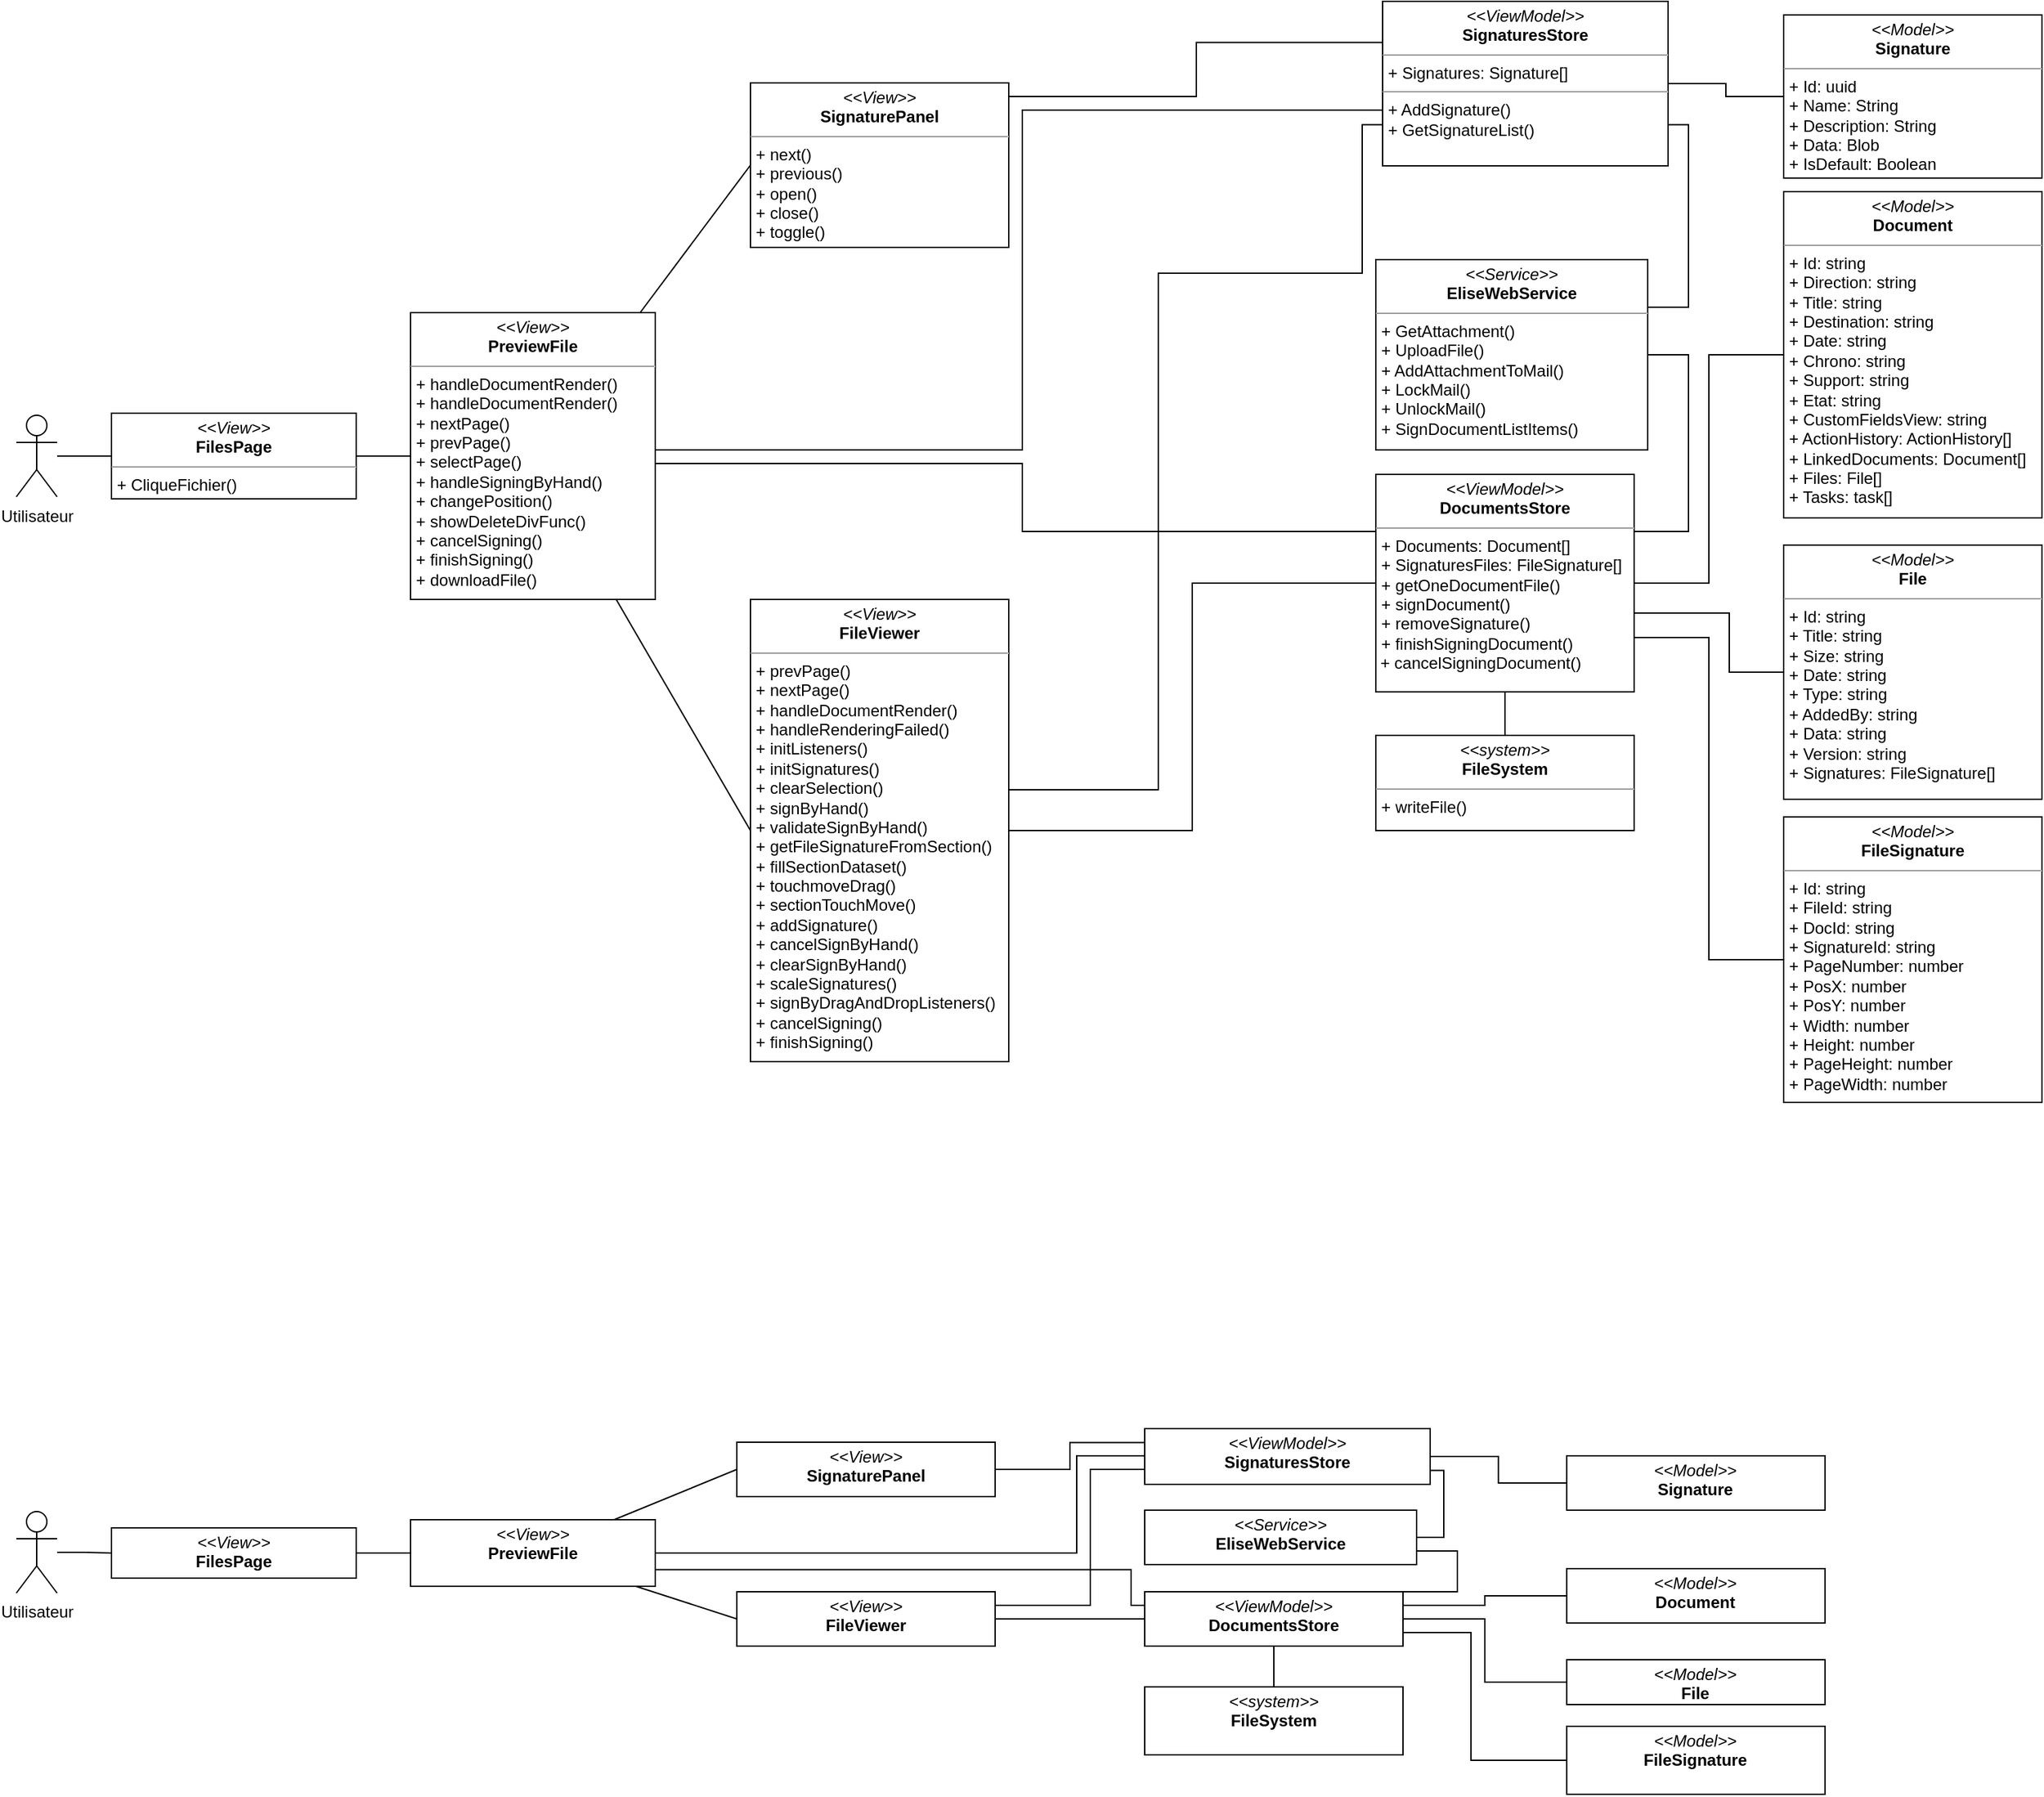 <mxfile>
    <diagram name="Page-1" id="XX8N3Hjwu2qXaASmYmDw">
        <mxGraphModel dx="1730" dy="2636" grid="1" gridSize="10" guides="1" tooltips="1" connect="1" arrows="1" fold="1" page="1" pageScale="1" pageWidth="827" pageHeight="1169" math="0" shadow="0">
            <root>
                <mxCell id="0"/>
                <mxCell id="1" parent="0"/>
                <mxCell id="HDaXmEaglMEVohmbpkP5-1" style="edgeStyle=orthogonalEdgeStyle;rounded=0;orthogonalLoop=1;jettySize=auto;html=1;entryX=0;entryY=0.5;entryDx=0;entryDy=0;endArrow=none;endFill=0;" parent="1" source="LeHRX4YH9aal0MfbFl28-1" target="LeHRX4YH9aal0MfbFl28-6" edge="1">
                    <mxGeometry relative="1" as="geometry"/>
                </mxCell>
                <mxCell id="LeHRX4YH9aal0MfbFl28-1" value="Utilisateur" style="shape=umlActor;verticalLabelPosition=bottom;verticalAlign=top;html=1;outlineConnect=0;" parent="1" vertex="1">
                    <mxGeometry x="30" y="204.5" width="30" height="60" as="geometry"/>
                </mxCell>
                <mxCell id="7" style="edgeStyle=none;html=1;entryX=0;entryY=0.5;entryDx=0;entryDy=0;endArrow=none;endFill=0;" parent="1" source="LeHRX4YH9aal0MfbFl28-6" target="3" edge="1">
                    <mxGeometry relative="1" as="geometry"/>
                </mxCell>
                <mxCell id="LeHRX4YH9aal0MfbFl28-6" value="&lt;p style=&quot;margin:0px;margin-top:4px;text-align:center;&quot;&gt;&lt;i&gt;&amp;lt;&amp;lt;View&amp;gt;&amp;gt;&lt;/i&gt;&lt;br&gt;&lt;b&gt;FilesPage&lt;/b&gt;&lt;/p&gt;&lt;hr style=&quot;border-color: var(--border-color);&quot; size=&quot;1&quot;&gt;&lt;p style=&quot;border-color: var(--border-color); margin: 0px 0px 0px 4px;&quot;&gt;+ CliqueFichier()&lt;/p&gt;" style="verticalAlign=top;align=left;overflow=fill;fontSize=12;fontFamily=Helvetica;html=1;whiteSpace=wrap;" parent="1" vertex="1">
                    <mxGeometry x="100" y="203" width="180" height="63" as="geometry"/>
                </mxCell>
                <mxCell id="70" style="edgeStyle=orthogonalEdgeStyle;rounded=0;html=1;entryX=0;entryY=0.5;entryDx=0;entryDy=0;exitX=1;exitY=0.75;exitDx=0;exitDy=0;endArrow=none;endFill=0;" parent="1" source="LeHRX4YH9aal0MfbFl28-7" target="66" edge="1">
                    <mxGeometry relative="1" as="geometry"/>
                </mxCell>
                <mxCell id="82" style="edgeStyle=orthogonalEdgeStyle;rounded=0;html=1;exitX=1;exitY=0.5;exitDx=0;exitDy=0;endArrow=none;endFill=0;" parent="1" source="LeHRX4YH9aal0MfbFl28-7" target="80" edge="1">
                    <mxGeometry relative="1" as="geometry">
                        <Array as="points"/>
                    </mxGeometry>
                </mxCell>
                <mxCell id="126" style="edgeStyle=orthogonalEdgeStyle;html=1;entryX=0;entryY=0.5;entryDx=0;entryDy=0;rounded=0;endArrow=none;endFill=0;" parent="1" source="LeHRX4YH9aal0MfbFl28-7" target="125" edge="1">
                    <mxGeometry relative="1" as="geometry">
                        <Array as="points">
                            <mxPoint x="1290" y="350"/>
                            <mxPoint x="1290" y="394"/>
                        </Array>
                    </mxGeometry>
                </mxCell>
                <mxCell id="131" style="edgeStyle=orthogonalEdgeStyle;rounded=0;html=1;exitX=0.5;exitY=1;exitDx=0;exitDy=0;entryX=0.5;entryY=0;entryDx=0;entryDy=0;endArrow=none;endFill=0;" parent="1" source="LeHRX4YH9aal0MfbFl28-7" target="129" edge="1">
                    <mxGeometry relative="1" as="geometry"/>
                </mxCell>
                <mxCell id="134" style="edgeStyle=orthogonalEdgeStyle;html=1;exitX=1;exitY=0.25;exitDx=0;exitDy=0;entryX=1;entryY=0.5;entryDx=0;entryDy=0;rounded=0;endArrow=none;endFill=0;" parent="1" source="LeHRX4YH9aal0MfbFl28-7" target="84" edge="1">
                    <mxGeometry relative="1" as="geometry">
                        <Array as="points">
                            <mxPoint x="1260" y="290"/>
                            <mxPoint x="1260" y="160"/>
                        </Array>
                    </mxGeometry>
                </mxCell>
                <mxCell id="LeHRX4YH9aal0MfbFl28-7" value="&lt;p style=&quot;margin:0px;margin-top:4px;text-align:center;&quot;&gt;&lt;i&gt;&amp;lt;&amp;lt;ViewModel&amp;gt;&amp;gt;&lt;/i&gt;&lt;br&gt;&lt;b&gt;DocumentsStore&lt;/b&gt;&lt;/p&gt;&lt;hr size=&quot;1&quot;&gt;&lt;p style=&quot;margin:0px;margin-left:4px;&quot;&gt;&lt;span style=&quot;background-color: initial;&quot;&gt;+ Documents: Document[]&lt;/span&gt;&lt;/p&gt;&lt;p style=&quot;margin:0px;margin-left:4px;&quot;&gt;&lt;span style=&quot;background-color: initial;&quot;&gt;+ SignaturesFiles: FileSignature[]&lt;/span&gt;&lt;/p&gt;&lt;p style=&quot;margin:0px;margin-left:4px;&quot;&gt;+&amp;nbsp;&lt;span style=&quot;background-color: initial;&quot;&gt;getOneDocumentFile()&lt;/span&gt;&lt;/p&gt;&lt;p style=&quot;margin:0px;margin-left:4px;&quot;&gt;+ signDocument()&lt;/p&gt;&lt;p style=&quot;margin:0px;margin-left:4px;&quot;&gt;+ removeSignature()&lt;/p&gt;&lt;p style=&quot;margin:0px;margin-left:4px;&quot;&gt;+ finishSigningDocument()&lt;br&gt;&lt;/p&gt;&lt;div&gt;&amp;nbsp;+ cancelSigningDocument()&lt;br&gt;&lt;/div&gt;&lt;div&gt;&lt;br&gt;&lt;/div&gt;" style="verticalAlign=top;align=left;overflow=fill;fontSize=12;fontFamily=Helvetica;html=1;whiteSpace=wrap;" parent="1" vertex="1">
                    <mxGeometry x="1030" y="248" width="190" height="160" as="geometry"/>
                </mxCell>
                <mxCell id="LeHRX4YH9aal0MfbFl28-22" value="&lt;p style=&quot;margin:0px;margin-top:4px;text-align:center;&quot;&gt;&lt;i&gt;&amp;lt;&amp;lt;Model&amp;gt;&amp;gt;&lt;/i&gt;&lt;br&gt;&lt;b&gt;Signature&lt;/b&gt;&lt;/p&gt;&lt;hr size=&quot;1&quot;&gt;&lt;p style=&quot;margin:0px;margin-left:4px;&quot;&gt;+ Id: uuid&lt;br&gt;&lt;/p&gt;&lt;p style=&quot;margin:0px;margin-left:4px;&quot;&gt;+ Name: String&lt;/p&gt;&lt;p style=&quot;margin:0px;margin-left:4px;&quot;&gt;+ Description: String&lt;/p&gt;&lt;p style=&quot;margin:0px;margin-left:4px;&quot;&gt;+ Data: Blob&lt;/p&gt;&lt;p style=&quot;margin:0px;margin-left:4px;&quot;&gt;+ IsDefault: Boolean&lt;/p&gt;" style="verticalAlign=top;align=left;overflow=fill;fontSize=12;fontFamily=Helvetica;html=1;whiteSpace=wrap;" parent="1" vertex="1">
                    <mxGeometry x="1330" y="-90" width="190" height="120" as="geometry"/>
                </mxCell>
                <mxCell id="8" style="edgeStyle=none;html=1;entryX=0;entryY=0.5;entryDx=0;entryDy=0;endArrow=none;endFill=0;" parent="1" source="3" target="5" edge="1">
                    <mxGeometry relative="1" as="geometry"/>
                </mxCell>
                <mxCell id="9" style="edgeStyle=none;html=1;entryX=0;entryY=0.5;entryDx=0;entryDy=0;endArrow=none;endFill=0;" parent="1" source="3" target="6" edge="1">
                    <mxGeometry relative="1" as="geometry"/>
                </mxCell>
                <mxCell id="71" style="edgeStyle=orthogonalEdgeStyle;rounded=0;html=1;entryX=0;entryY=0.5;entryDx=0;entryDy=0;endArrow=none;endFill=0;" parent="1" source="3" target="67" edge="1">
                    <mxGeometry relative="1" as="geometry">
                        <Array as="points">
                            <mxPoint x="770" y="230"/>
                            <mxPoint x="770" y="-20"/>
                            <mxPoint x="1035" y="-20"/>
                        </Array>
                    </mxGeometry>
                </mxCell>
                <mxCell id="72" style="edgeStyle=orthogonalEdgeStyle;rounded=0;html=1;entryX=0;entryY=0.25;entryDx=0;entryDy=0;endArrow=none;endFill=0;" parent="1" source="3" target="LeHRX4YH9aal0MfbFl28-7" edge="1">
                    <mxGeometry relative="1" as="geometry">
                        <Array as="points">
                            <mxPoint x="770" y="240"/>
                            <mxPoint x="770" y="290"/>
                            <mxPoint x="1030" y="290"/>
                        </Array>
                    </mxGeometry>
                </mxCell>
                <mxCell id="3" value="&lt;p style=&quot;margin:0px;margin-top:4px;text-align:center;&quot;&gt;&lt;i&gt;&amp;lt;&amp;lt;View&amp;gt;&amp;gt;&lt;/i&gt;&lt;br&gt;&lt;b&gt;PreviewFile&lt;/b&gt;&lt;/p&gt;&lt;hr style=&quot;border-color: var(--border-color);&quot; size=&quot;1&quot;&gt;&lt;p style=&quot;border-color: var(--border-color); margin: 0px 0px 0px 4px;&quot;&gt;+&amp;nbsp;handleDocumentRender()&lt;/p&gt;&lt;p style=&quot;border-color: var(--border-color); margin: 0px 0px 0px 4px;&quot;&gt;+&amp;nbsp;&lt;span style=&quot;background-color: initial;&quot;&gt;handleDocumentRender()&lt;/span&gt;&lt;/p&gt;&lt;p style=&quot;border-color: var(--border-color); margin: 0px 0px 0px 4px;&quot;&gt;+ nextPage()&lt;/p&gt;&lt;p style=&quot;border-color: var(--border-color); margin: 0px 0px 0px 4px;&quot;&gt;+ prevPage()&lt;/p&gt;&lt;p style=&quot;border-color: var(--border-color); margin: 0px 0px 0px 4px;&quot;&gt;+ selectPage()&lt;/p&gt;&lt;p style=&quot;border-color: var(--border-color); margin: 0px 0px 0px 4px;&quot;&gt;+ handleSigningByHand()&lt;/p&gt;&lt;p style=&quot;border-color: var(--border-color); margin: 0px 0px 0px 4px;&quot;&gt;+ changePosition()&lt;/p&gt;&lt;p style=&quot;border-color: var(--border-color); margin: 0px 0px 0px 4px;&quot;&gt;+&amp;nbsp;&lt;span style=&quot;background-color: initial;&quot;&gt;showDeleteDivFunc()&lt;/span&gt;&lt;/p&gt;&lt;p style=&quot;border-color: var(--border-color); margin: 0px 0px 0px 4px;&quot;&gt;&lt;span style=&quot;background-color: initial;&quot;&gt;+ cancelSigning()&lt;/span&gt;&lt;br&gt;&lt;/p&gt;&lt;p style=&quot;border-color: var(--border-color); margin: 0px 0px 0px 4px;&quot;&gt;+ finishSigning()&lt;/p&gt;&lt;p style=&quot;border-color: var(--border-color); margin: 0px 0px 0px 4px;&quot;&gt;+ downloadFile()&lt;/p&gt;" style="verticalAlign=top;align=left;overflow=fill;fontSize=12;fontFamily=Helvetica;html=1;whiteSpace=wrap;" parent="1" vertex="1">
                    <mxGeometry x="320" y="129" width="180" height="211" as="geometry"/>
                </mxCell>
                <mxCell id="74" style="edgeStyle=orthogonalEdgeStyle;rounded=0;html=1;entryX=0;entryY=0.5;entryDx=0;entryDy=0;endArrow=none;endFill=0;" parent="1" source="5" target="LeHRX4YH9aal0MfbFl28-7" edge="1">
                    <mxGeometry relative="1" as="geometry"/>
                </mxCell>
                <mxCell id="79" style="edgeStyle=orthogonalEdgeStyle;rounded=0;html=1;exitX=1;exitY=0.25;exitDx=0;exitDy=0;entryX=0;entryY=0.75;entryDx=0;entryDy=0;endArrow=none;endFill=0;" parent="1" source="5" target="67" edge="1">
                    <mxGeometry relative="1" as="geometry">
                        <Array as="points">
                            <mxPoint x="760" y="480"/>
                            <mxPoint x="870" y="480"/>
                            <mxPoint x="870" y="100"/>
                            <mxPoint x="1020" y="100"/>
                            <mxPoint x="1020" y="-9"/>
                        </Array>
                    </mxGeometry>
                </mxCell>
                <mxCell id="5" value="&lt;p style=&quot;margin:0px;margin-top:4px;text-align:center;&quot;&gt;&lt;i&gt;&amp;lt;&amp;lt;View&amp;gt;&amp;gt;&lt;/i&gt;&lt;br&gt;&lt;b&gt;FileViewer&lt;/b&gt;&lt;/p&gt;&lt;hr style=&quot;border-color: var(--border-color);&quot; size=&quot;1&quot;&gt;&lt;p style=&quot;border-color: var(--border-color); margin: 0px 0px 0px 4px;&quot;&gt;&lt;span style=&quot;background-color: initial;&quot;&gt;+ prevPage()&lt;/span&gt;&lt;br&gt;&lt;/p&gt;&lt;p style=&quot;border-color: var(--border-color); margin: 0px 0px 0px 4px;&quot;&gt;+ nextPage()&lt;/p&gt;&lt;p style=&quot;border-color: var(--border-color); margin: 0px 0px 0px 4px;&quot;&gt;+ handleDocumentRender()&lt;/p&gt;&lt;p style=&quot;border-color: var(--border-color); margin: 0px 0px 0px 4px;&quot;&gt;+ handleRenderingFailed()&lt;/p&gt;&lt;p style=&quot;border-color: var(--border-color); margin: 0px 0px 0px 4px;&quot;&gt;+ initListeners()&lt;/p&gt;&lt;p style=&quot;border-color: var(--border-color); margin: 0px 0px 0px 4px;&quot;&gt;+ initSignatures()&lt;/p&gt;&lt;p style=&quot;border-color: var(--border-color); margin: 0px 0px 0px 4px;&quot;&gt;+ clearSelection()&lt;/p&gt;&lt;p style=&quot;border-color: var(--border-color); margin: 0px 0px 0px 4px;&quot;&gt;+ signByHand()&lt;/p&gt;&lt;p style=&quot;border-color: var(--border-color); margin: 0px 0px 0px 4px;&quot;&gt;+ validateSignByHand()&lt;/p&gt;&lt;p style=&quot;border-color: var(--border-color); margin: 0px 0px 0px 4px;&quot;&gt;+ getFileSignatureFromSection()&lt;/p&gt;&lt;p style=&quot;border-color: var(--border-color); margin: 0px 0px 0px 4px;&quot;&gt;+ fillSectionDataset()&lt;/p&gt;&lt;p style=&quot;border-color: var(--border-color); margin: 0px 0px 0px 4px;&quot;&gt;+ touchmoveDrag()&lt;/p&gt;&lt;p style=&quot;border-color: var(--border-color); margin: 0px 0px 0px 4px;&quot;&gt;+ sectionTouchMove()&lt;/p&gt;&lt;p style=&quot;border-color: var(--border-color); margin: 0px 0px 0px 4px;&quot;&gt;+ addSignature()&lt;/p&gt;&lt;p style=&quot;border-color: var(--border-color); margin: 0px 0px 0px 4px;&quot;&gt;+ cancelSignByHand()&lt;/p&gt;&lt;p style=&quot;border-color: var(--border-color); margin: 0px 0px 0px 4px;&quot;&gt;+ clearSignByHand()&lt;/p&gt;&lt;p style=&quot;border-color: var(--border-color); margin: 0px 0px 0px 4px;&quot;&gt;+ scaleSignatures()&lt;/p&gt;&lt;p style=&quot;border-color: var(--border-color); margin: 0px 0px 0px 4px;&quot;&gt;+ signByDragAndDropListeners()&lt;/p&gt;&lt;p style=&quot;border-color: var(--border-color); margin: 0px 0px 0px 4px;&quot;&gt;+&amp;nbsp;&lt;span style=&quot;background-color: initial;&quot;&gt;cancelSigning()&lt;/span&gt;&lt;/p&gt;&lt;p style=&quot;border-color: var(--border-color); margin: 0px 0px 0px 4px;&quot;&gt;+ finishSigning()&lt;/p&gt;" style="verticalAlign=top;align=left;overflow=fill;fontSize=12;fontFamily=Helvetica;html=1;whiteSpace=wrap;" parent="1" vertex="1">
                    <mxGeometry x="570" y="340" width="190" height="340" as="geometry"/>
                </mxCell>
                <mxCell id="77" style="edgeStyle=orthogonalEdgeStyle;rounded=0;html=1;entryX=0;entryY=0.25;entryDx=0;entryDy=0;endArrow=none;endFill=0;" parent="1" source="6" target="67" edge="1">
                    <mxGeometry relative="1" as="geometry">
                        <Array as="points">
                            <mxPoint x="898" y="-30"/>
                            <mxPoint x="898" y="-70"/>
                        </Array>
                    </mxGeometry>
                </mxCell>
                <mxCell id="6" value="&lt;p style=&quot;margin:0px;margin-top:4px;text-align:center;&quot;&gt;&lt;i&gt;&amp;lt;&amp;lt;View&amp;gt;&amp;gt;&lt;/i&gt;&lt;br&gt;&lt;b&gt;SignaturePanel&lt;/b&gt;&lt;br&gt;&lt;/p&gt;&lt;hr style=&quot;border-color: var(--border-color);&quot; size=&quot;1&quot;&gt;&lt;p style=&quot;border-color: var(--border-color); margin: 0px 0px 0px 4px;&quot;&gt;+&amp;nbsp;&lt;span style=&quot;background-color: initial;&quot;&gt;next()&lt;/span&gt;&lt;/p&gt;&lt;p style=&quot;border-color: var(--border-color); margin: 0px 0px 0px 4px;&quot;&gt;+ previous()&lt;/p&gt;&lt;p style=&quot;border-color: var(--border-color); margin: 0px 0px 0px 4px;&quot;&gt;+ open()&lt;/p&gt;&lt;p style=&quot;border-color: var(--border-color); margin: 0px 0px 0px 4px;&quot;&gt;+ close()&lt;/p&gt;&lt;p style=&quot;border-color: var(--border-color); margin: 0px 0px 0px 4px;&quot;&gt;+ toggle()&lt;/p&gt;" style="verticalAlign=top;align=left;overflow=fill;fontSize=12;fontFamily=Helvetica;html=1;whiteSpace=wrap;" parent="1" vertex="1">
                    <mxGeometry x="570" y="-40" width="190" height="121" as="geometry"/>
                </mxCell>
                <mxCell id="66" value="&lt;p style=&quot;margin:0px;margin-top:4px;text-align:center;&quot;&gt;&lt;i&gt;&amp;lt;&amp;lt;Model&amp;gt;&amp;gt;&lt;/i&gt;&lt;br&gt;&lt;b&gt;FileSignature&lt;/b&gt;&lt;/p&gt;&lt;hr size=&quot;1&quot;&gt;&lt;p style=&quot;margin:0px;margin-left:4px;&quot;&gt;+ Id: string&lt;/p&gt;&lt;p style=&quot;margin:0px;margin-left:4px;&quot;&gt;+ FileId: string&lt;/p&gt;&lt;p style=&quot;margin:0px;margin-left:4px;&quot;&gt;+ DocId: string&lt;/p&gt;&lt;p style=&quot;margin:0px;margin-left:4px;&quot;&gt;+ SignatureId: string&lt;/p&gt;&lt;p style=&quot;margin:0px;margin-left:4px;&quot;&gt;+ PageNumber: number&lt;/p&gt;&lt;p style=&quot;margin:0px;margin-left:4px;&quot;&gt;+ PosX: number&lt;/p&gt;&lt;p style=&quot;margin:0px;margin-left:4px;&quot;&gt;+ PosY: number&lt;/p&gt;&lt;p style=&quot;margin:0px;margin-left:4px;&quot;&gt;+ Width: number&lt;/p&gt;&lt;p style=&quot;margin:0px;margin-left:4px;&quot;&gt;+ Height: number&lt;/p&gt;&lt;p style=&quot;margin:0px;margin-left:4px;&quot;&gt;+ PageHeight: number&lt;/p&gt;&lt;p style=&quot;margin:0px;margin-left:4px;&quot;&gt;+ PageWidth: number&lt;/p&gt;" style="verticalAlign=top;align=left;overflow=fill;fontSize=12;fontFamily=Helvetica;html=1;whiteSpace=wrap;" parent="1" vertex="1">
                    <mxGeometry x="1329.997" y="500.003" width="190" height="210" as="geometry"/>
                </mxCell>
                <mxCell id="69" style="edgeStyle=orthogonalEdgeStyle;html=1;entryX=0;entryY=0.5;entryDx=0;entryDy=0;rounded=0;endArrow=none;endFill=0;" parent="1" source="67" target="LeHRX4YH9aal0MfbFl28-22" edge="1">
                    <mxGeometry relative="1" as="geometry"/>
                </mxCell>
                <mxCell id="127" style="edgeStyle=orthogonalEdgeStyle;rounded=0;html=1;exitX=1;exitY=0.75;exitDx=0;exitDy=0;entryX=1;entryY=0.25;entryDx=0;entryDy=0;endArrow=none;endFill=0;" parent="1" source="67" target="84" edge="1">
                    <mxGeometry relative="1" as="geometry">
                        <Array as="points">
                            <mxPoint x="1260" y="-9"/>
                            <mxPoint x="1260" y="125"/>
                        </Array>
                    </mxGeometry>
                </mxCell>
                <mxCell id="67" value="&lt;p style=&quot;margin:0px;margin-top:4px;text-align:center;&quot;&gt;&lt;i&gt;&amp;lt;&amp;lt;ViewModel&amp;gt;&amp;gt;&lt;/i&gt;&lt;br&gt;&lt;b&gt;SignaturesStore&lt;/b&gt;&lt;/p&gt;&lt;hr size=&quot;1&quot;&gt;&lt;p style=&quot;margin:0px;margin-left:4px;&quot;&gt;+ Signatures: Signature[]&lt;/p&gt;&lt;hr size=&quot;1&quot;&gt;&lt;p style=&quot;margin:0px;margin-left:4px;&quot;&gt;+ A&lt;span style=&quot;background-color: initial;&quot;&gt;ddSignature()&lt;/span&gt;&lt;/p&gt;&lt;p style=&quot;margin:0px;margin-left:4px;&quot;&gt;&lt;span style=&quot;background-color: initial;&quot;&gt;+ GetSignatureList()&lt;/span&gt;&lt;br&gt;&lt;/p&gt;&lt;p style=&quot;margin:0px;margin-left:4px;&quot;&gt;&lt;br&gt;&lt;/p&gt;" style="verticalAlign=top;align=left;overflow=fill;fontSize=12;fontFamily=Helvetica;html=1;whiteSpace=wrap;" parent="1" vertex="1">
                    <mxGeometry x="1035" y="-100" width="210" height="121" as="geometry"/>
                </mxCell>
                <mxCell id="80" value="&lt;p style=&quot;margin:0px;margin-top:4px;text-align:center;&quot;&gt;&lt;i&gt;&amp;lt;&amp;lt;Model&amp;gt;&amp;gt;&lt;/i&gt;&lt;br&gt;&lt;b&gt;Document&lt;/b&gt;&lt;/p&gt;&lt;hr size=&quot;1&quot;&gt;&lt;p style=&quot;margin: 0px 0px 0px 4px;&quot;&gt;&lt;span style=&quot;background-color: initial;&quot;&gt;+ Id: string&lt;/span&gt;&lt;br&gt;&lt;/p&gt;&lt;p style=&quot;margin: 0px 0px 0px 4px;&quot;&gt;+ Direction: string&lt;/p&gt;&lt;p style=&quot;margin: 0px 0px 0px 4px;&quot;&gt;+ Title: string&lt;/p&gt;&lt;p style=&quot;margin: 0px 0px 0px 4px;&quot;&gt;+ Destination: string&lt;/p&gt;&lt;p style=&quot;margin: 0px 0px 0px 4px;&quot;&gt;+ Date: string&lt;/p&gt;&lt;p style=&quot;margin: 0px 0px 0px 4px;&quot;&gt;+ Chrono: string&lt;/p&gt;&lt;p style=&quot;margin: 0px 0px 0px 4px;&quot;&gt;+ Support: string&lt;/p&gt;&lt;p style=&quot;margin: 0px 0px 0px 4px;&quot;&gt;+ Etat: string&lt;/p&gt;&lt;p style=&quot;margin: 0px 0px 0px 4px;&quot;&gt;+ CustomFieldsView: string&lt;/p&gt;&lt;p style=&quot;margin: 0px 0px 0px 4px;&quot;&gt;+ ActionHistory: ActionHistory[]&lt;/p&gt;&lt;p style=&quot;margin: 0px 0px 0px 4px;&quot;&gt;+ LinkedDocuments: Document[]&lt;/p&gt;&lt;p style=&quot;margin: 0px 0px 0px 4px;&quot;&gt;+ Files: File[]&lt;/p&gt;&lt;p style=&quot;margin: 0px 0px 0px 4px;&quot;&gt;+ Tasks: task[]&lt;/p&gt;" style="verticalAlign=top;align=left;overflow=fill;fontSize=12;fontFamily=Helvetica;html=1;whiteSpace=wrap;" parent="1" vertex="1">
                    <mxGeometry x="1330" y="40" width="190" height="240" as="geometry"/>
                </mxCell>
                <mxCell id="84" value="&lt;p style=&quot;margin:0px;margin-top:4px;text-align:center;&quot;&gt;&lt;i&gt;&amp;lt;&amp;lt;Service&amp;gt;&amp;gt;&lt;/i&gt;&lt;br&gt;&lt;b&gt;EliseWebService&lt;/b&gt;&lt;/p&gt;&lt;hr size=&quot;1&quot;&gt;&lt;p style=&quot;margin:0px;margin-left:4px;&quot;&gt;&lt;/p&gt;&lt;p style=&quot;margin:0px;margin-left:4px;&quot;&gt;+&amp;nbsp;&lt;span style=&quot;background-color: initial;&quot;&gt;GetAttachment()&lt;/span&gt;&lt;/p&gt;&lt;p style=&quot;margin:0px;margin-left:4px;&quot;&gt;+ UploadFile()&lt;/p&gt;&lt;p style=&quot;margin:0px;margin-left:4px;&quot;&gt;+ AddAttachmentToMail()&lt;/p&gt;&lt;p style=&quot;margin:0px;margin-left:4px;&quot;&gt;+ LockMail()&lt;/p&gt;&lt;p style=&quot;margin:0px;margin-left:4px;&quot;&gt;+ UnlockMail()&lt;/p&gt;&lt;p style=&quot;margin:0px;margin-left:4px;&quot;&gt;+ SignDocumentListItems()&lt;/p&gt;" style="verticalAlign=top;align=left;overflow=fill;fontSize=12;fontFamily=Helvetica;html=1;whiteSpace=wrap;" parent="1" vertex="1">
                    <mxGeometry x="1030" y="90" width="200" height="140" as="geometry"/>
                </mxCell>
                <mxCell id="89" style="edgeStyle=orthogonalEdgeStyle;rounded=0;orthogonalLoop=1;jettySize=auto;html=1;entryX=0;entryY=0.5;entryDx=0;entryDy=0;endArrow=none;endFill=0;" parent="1" source="90" target="92" edge="1">
                    <mxGeometry relative="1" as="geometry"/>
                </mxCell>
                <mxCell id="90" value="Utilisateur" style="shape=umlActor;verticalLabelPosition=bottom;verticalAlign=top;html=1;outlineConnect=0;" parent="1" vertex="1">
                    <mxGeometry x="30" y="1011" width="30" height="60" as="geometry"/>
                </mxCell>
                <mxCell id="91" style="edgeStyle=none;html=1;entryX=0;entryY=0.5;entryDx=0;entryDy=0;endArrow=none;endFill=0;" parent="1" source="92" target="102" edge="1">
                    <mxGeometry relative="1" as="geometry"/>
                </mxCell>
                <mxCell id="92" value="&lt;p style=&quot;margin:0px;margin-top:4px;text-align:center;&quot;&gt;&lt;i&gt;&amp;lt;&amp;lt;View&amp;gt;&amp;gt;&lt;/i&gt;&lt;br&gt;&lt;b&gt;FilesPage&lt;/b&gt;&lt;/p&gt;&lt;p style=&quot;border-color: var(--border-color); margin: 0px 0px 0px 4px;&quot;&gt;&lt;br&gt;&lt;/p&gt;" style="verticalAlign=top;align=left;overflow=fill;fontSize=12;fontFamily=Helvetica;html=1;whiteSpace=wrap;" parent="1" vertex="1">
                    <mxGeometry x="100" y="1023" width="180" height="37" as="geometry"/>
                </mxCell>
                <mxCell id="93" style="edgeStyle=orthogonalEdgeStyle;rounded=0;html=1;entryX=0;entryY=0.5;entryDx=0;entryDy=0;exitX=1;exitY=0.75;exitDx=0;exitDy=0;endArrow=none;endFill=0;" parent="1" source="96" target="108" edge="1">
                    <mxGeometry relative="1" as="geometry">
                        <Array as="points">
                            <mxPoint x="1100" y="1100"/>
                            <mxPoint x="1100" y="1194"/>
                        </Array>
                    </mxGeometry>
                </mxCell>
                <mxCell id="94" style="edgeStyle=orthogonalEdgeStyle;rounded=0;html=1;entryX=0;entryY=0.5;entryDx=0;entryDy=0;exitX=1;exitY=0.25;exitDx=0;exitDy=0;endArrow=none;endFill=0;" parent="1" source="96" target="112" edge="1">
                    <mxGeometry relative="1" as="geometry"/>
                </mxCell>
                <mxCell id="130" style="edgeStyle=orthogonalEdgeStyle;rounded=0;html=1;exitX=1;exitY=0;exitDx=0;exitDy=0;entryX=1;entryY=0.75;entryDx=0;entryDy=0;endArrow=none;endFill=0;" parent="1" source="96" target="113" edge="1">
                    <mxGeometry relative="1" as="geometry">
                        <mxPoint x="1090" y="930" as="targetPoint"/>
                        <Array as="points">
                            <mxPoint x="1090" y="1070"/>
                            <mxPoint x="1090" y="1040"/>
                        </Array>
                    </mxGeometry>
                </mxCell>
                <mxCell id="135" style="edgeStyle=orthogonalEdgeStyle;rounded=0;html=1;entryX=0.5;entryY=0;entryDx=0;entryDy=0;endArrow=none;endFill=0;" parent="1" source="96" target="132" edge="1">
                    <mxGeometry relative="1" as="geometry"/>
                </mxCell>
                <mxCell id="137" style="edgeStyle=orthogonalEdgeStyle;rounded=0;html=1;exitX=1;exitY=0.5;exitDx=0;exitDy=0;entryX=0;entryY=0.5;entryDx=0;entryDy=0;endArrow=none;endFill=0;" parent="1" source="96" target="136" edge="1">
                    <mxGeometry relative="1" as="geometry"/>
                </mxCell>
                <mxCell id="96" value="&lt;p style=&quot;margin:0px;margin-top:4px;text-align:center;&quot;&gt;&lt;i&gt;&amp;lt;&amp;lt;ViewModel&amp;gt;&amp;gt;&lt;/i&gt;&lt;br&gt;&lt;b&gt;DocumentsStore&lt;/b&gt;&lt;/p&gt;&lt;div&gt;&lt;br&gt;&lt;/div&gt;" style="verticalAlign=top;align=left;overflow=fill;fontSize=12;fontFamily=Helvetica;html=1;whiteSpace=wrap;" parent="1" vertex="1">
                    <mxGeometry x="860" y="1070" width="190" height="40" as="geometry"/>
                </mxCell>
                <mxCell id="97" value="&lt;p style=&quot;margin:0px;margin-top:4px;text-align:center;&quot;&gt;&lt;i&gt;&amp;lt;&amp;lt;Model&amp;gt;&amp;gt;&lt;/i&gt;&lt;br&gt;&lt;b&gt;Signature&lt;/b&gt;&lt;/p&gt;&lt;p style=&quot;margin:0px;margin-left:4px;&quot;&gt;&lt;br&gt;&lt;/p&gt;" style="verticalAlign=top;align=left;overflow=fill;fontSize=12;fontFamily=Helvetica;html=1;whiteSpace=wrap;" parent="1" vertex="1">
                    <mxGeometry x="1170.417" y="970.003" width="190" height="40" as="geometry"/>
                </mxCell>
                <mxCell id="98" style="edgeStyle=none;html=1;entryX=0;entryY=0.5;entryDx=0;entryDy=0;endArrow=none;endFill=0;" parent="1" source="102" target="105" edge="1">
                    <mxGeometry relative="1" as="geometry"/>
                </mxCell>
                <mxCell id="99" style="edgeStyle=none;html=1;entryX=0;entryY=0.5;entryDx=0;entryDy=0;endArrow=none;endFill=0;" parent="1" source="102" target="107" edge="1">
                    <mxGeometry relative="1" as="geometry"/>
                </mxCell>
                <mxCell id="119" style="edgeStyle=orthogonalEdgeStyle;rounded=0;html=1;entryX=0;entryY=0.5;entryDx=0;entryDy=0;endArrow=none;endFill=0;" parent="1" source="102" target="111" edge="1">
                    <mxGeometry relative="1" as="geometry">
                        <Array as="points">
                            <mxPoint x="810" y="1042"/>
                            <mxPoint x="810" y="970"/>
                            <mxPoint x="860" y="970"/>
                        </Array>
                    </mxGeometry>
                </mxCell>
                <mxCell id="123" style="edgeStyle=orthogonalEdgeStyle;rounded=0;html=1;exitX=1;exitY=0.75;exitDx=0;exitDy=0;entryX=0;entryY=0.25;entryDx=0;entryDy=0;endArrow=none;endFill=0;" parent="1" source="102" target="96" edge="1">
                    <mxGeometry relative="1" as="geometry">
                        <Array as="points">
                            <mxPoint x="850" y="1054"/>
                            <mxPoint x="850" y="1080"/>
                        </Array>
                    </mxGeometry>
                </mxCell>
                <mxCell id="102" value="&lt;p style=&quot;margin:0px;margin-top:4px;text-align:center;&quot;&gt;&lt;i&gt;&amp;lt;&amp;lt;View&amp;gt;&amp;gt;&lt;/i&gt;&lt;br&gt;&lt;b&gt;PreviewFile&lt;br&gt;&lt;/b&gt;&lt;/p&gt;" style="verticalAlign=top;align=left;overflow=fill;fontSize=12;fontFamily=Helvetica;html=1;whiteSpace=wrap;" parent="1" vertex="1">
                    <mxGeometry x="320" y="1017" width="180" height="49" as="geometry"/>
                </mxCell>
                <mxCell id="120" style="edgeStyle=orthogonalEdgeStyle;rounded=0;html=1;entryX=0;entryY=0.5;entryDx=0;entryDy=0;endArrow=none;endFill=0;" parent="1" source="105" target="96" edge="1">
                    <mxGeometry relative="1" as="geometry"/>
                </mxCell>
                <mxCell id="121" style="edgeStyle=orthogonalEdgeStyle;rounded=0;html=1;entryX=0;entryY=0.75;entryDx=0;entryDy=0;endArrow=none;endFill=0;" parent="1" source="105" target="111" edge="1">
                    <mxGeometry relative="1" as="geometry">
                        <Array as="points">
                            <mxPoint x="820" y="1080"/>
                            <mxPoint x="820" y="980"/>
                            <mxPoint x="860" y="980"/>
                        </Array>
                    </mxGeometry>
                </mxCell>
                <mxCell id="105" value="&lt;p style=&quot;margin:0px;margin-top:4px;text-align:center;&quot;&gt;&lt;i&gt;&amp;lt;&amp;lt;View&amp;gt;&amp;gt;&lt;/i&gt;&lt;br&gt;&lt;b&gt;FileViewer&lt;/b&gt;&lt;/p&gt;&lt;p style=&quot;border-color: var(--border-color); margin: 0px 0px 0px 4px;&quot;&gt;&lt;br&gt;&lt;/p&gt;" style="verticalAlign=top;align=left;overflow=fill;fontSize=12;fontFamily=Helvetica;html=1;whiteSpace=wrap;" parent="1" vertex="1">
                    <mxGeometry x="560" y="1070" width="190" height="40" as="geometry"/>
                </mxCell>
                <mxCell id="118" style="edgeStyle=orthogonalEdgeStyle;rounded=0;html=1;entryX=0;entryY=0.25;entryDx=0;entryDy=0;endArrow=none;endFill=0;" parent="1" source="107" target="111" edge="1">
                    <mxGeometry relative="1" as="geometry"/>
                </mxCell>
                <mxCell id="107" value="&lt;p style=&quot;margin:0px;margin-top:4px;text-align:center;&quot;&gt;&lt;i&gt;&amp;lt;&amp;lt;View&amp;gt;&amp;gt;&lt;/i&gt;&lt;br&gt;&lt;b&gt;SignaturePanel&lt;/b&gt;&lt;br&gt;&lt;/p&gt;&lt;p style=&quot;border-color: var(--border-color); margin: 0px 0px 0px 4px;&quot;&gt;&lt;br&gt;&lt;/p&gt;" style="verticalAlign=top;align=left;overflow=fill;fontSize=12;fontFamily=Helvetica;html=1;whiteSpace=wrap;" parent="1" vertex="1">
                    <mxGeometry x="560" y="960" width="190" height="40" as="geometry"/>
                </mxCell>
                <mxCell id="108" value="&lt;p style=&quot;margin:0px;margin-top:4px;text-align:center;&quot;&gt;&lt;i&gt;&amp;lt;&amp;lt;Model&amp;gt;&amp;gt;&lt;/i&gt;&lt;br&gt;&lt;b&gt;FileSignature&lt;/b&gt;&lt;/p&gt;" style="verticalAlign=top;align=left;overflow=fill;fontSize=12;fontFamily=Helvetica;html=1;whiteSpace=wrap;" parent="1" vertex="1">
                    <mxGeometry x="1170.417" y="1169.003" width="190" height="50" as="geometry"/>
                </mxCell>
                <mxCell id="109" style="edgeStyle=orthogonalEdgeStyle;html=1;entryX=0;entryY=0.5;entryDx=0;entryDy=0;rounded=0;endArrow=none;endFill=0;" parent="1" source="111" target="97" edge="1">
                    <mxGeometry relative="1" as="geometry"/>
                </mxCell>
                <mxCell id="124" style="edgeStyle=orthogonalEdgeStyle;rounded=0;html=1;exitX=1;exitY=0.75;exitDx=0;exitDy=0;entryX=1;entryY=0.5;entryDx=0;entryDy=0;endArrow=none;endFill=0;" parent="1" source="111" target="113" edge="1">
                    <mxGeometry relative="1" as="geometry"/>
                </mxCell>
                <mxCell id="111" value="&lt;p style=&quot;margin:0px;margin-top:4px;text-align:center;&quot;&gt;&lt;i&gt;&amp;lt;&amp;lt;ViewModel&amp;gt;&amp;gt;&lt;/i&gt;&lt;br&gt;&lt;b&gt;SignaturesStore&lt;/b&gt;&lt;/p&gt;&lt;p style=&quot;margin:0px;margin-left:4px;&quot;&gt;&lt;br&gt;&lt;/p&gt;" style="verticalAlign=top;align=left;overflow=fill;fontSize=12;fontFamily=Helvetica;html=1;whiteSpace=wrap;" parent="1" vertex="1">
                    <mxGeometry x="860" y="950" width="210" height="41" as="geometry"/>
                </mxCell>
                <mxCell id="112" value="&lt;p style=&quot;margin:0px;margin-top:4px;text-align:center;&quot;&gt;&lt;i&gt;&amp;lt;&amp;lt;Model&amp;gt;&amp;gt;&lt;/i&gt;&lt;br&gt;&lt;b&gt;Document&lt;/b&gt;&lt;/p&gt;&lt;p style=&quot;margin: 0px 0px 0px 4px;&quot;&gt;&lt;br&gt;&lt;/p&gt;" style="verticalAlign=top;align=left;overflow=fill;fontSize=12;fontFamily=Helvetica;html=1;whiteSpace=wrap;" parent="1" vertex="1">
                    <mxGeometry x="1170.417" y="1053.003" width="190" height="40" as="geometry"/>
                </mxCell>
                <mxCell id="113" value="&lt;p style=&quot;margin:0px;margin-top:4px;text-align:center;&quot;&gt;&lt;i&gt;&amp;lt;&amp;lt;Service&amp;gt;&amp;gt;&lt;/i&gt;&lt;br&gt;&lt;b&gt;EliseWebService&lt;/b&gt;&lt;/p&gt;&lt;p style=&quot;margin:0px;margin-left:4px;&quot;&gt;&lt;br&gt;&lt;/p&gt;" style="verticalAlign=top;align=left;overflow=fill;fontSize=12;fontFamily=Helvetica;html=1;whiteSpace=wrap;" parent="1" vertex="1">
                    <mxGeometry x="860" y="1010" width="200" height="40" as="geometry"/>
                </mxCell>
                <mxCell id="125" value="&lt;p style=&quot;margin:0px;margin-top:4px;text-align:center;&quot;&gt;&lt;i&gt;&amp;lt;&amp;lt;Model&amp;gt;&amp;gt;&lt;/i&gt;&lt;br&gt;&lt;b&gt;File&lt;/b&gt;&lt;/p&gt;&lt;hr size=&quot;1&quot;&gt;&lt;p style=&quot;margin:0px;margin-left:4px;&quot;&gt;+ Id: string&lt;/p&gt;&lt;p style=&quot;margin:0px;margin-left:4px;&quot;&gt;+ Title: string&lt;/p&gt;&lt;p style=&quot;margin:0px;margin-left:4px;&quot;&gt;+ Size: string&lt;/p&gt;&lt;p style=&quot;margin:0px;margin-left:4px;&quot;&gt;+ Date: string&lt;/p&gt;&lt;p style=&quot;margin:0px;margin-left:4px;&quot;&gt;+ Type: string&lt;/p&gt;&lt;p style=&quot;margin:0px;margin-left:4px;&quot;&gt;+ AddedBy: string&lt;/p&gt;&lt;p style=&quot;margin:0px;margin-left:4px;&quot;&gt;+ Data: string&lt;/p&gt;&lt;p style=&quot;margin:0px;margin-left:4px;&quot;&gt;+ Version: string&lt;/p&gt;&lt;p style=&quot;margin:0px;margin-left:4px;&quot;&gt;+ Signatures: FileSignature[]&lt;/p&gt;" style="verticalAlign=top;align=left;overflow=fill;fontSize=12;fontFamily=Helvetica;html=1;whiteSpace=wrap;" parent="1" vertex="1">
                    <mxGeometry x="1329.997" y="300.003" width="190" height="187" as="geometry"/>
                </mxCell>
                <mxCell id="129" value="&lt;p style=&quot;margin:0px;margin-top:4px;text-align:center;&quot;&gt;&lt;i&gt;&amp;lt;&amp;lt;system&amp;gt;&amp;gt;&lt;/i&gt;&lt;br&gt;&lt;b&gt;FileSystem&lt;/b&gt;&lt;/p&gt;&lt;hr size=&quot;1&quot;&gt;&lt;p style=&quot;margin:0px;margin-left:4px;&quot;&gt;&lt;span style=&quot;background-color: initial;&quot;&gt;+ writeFile()&lt;/span&gt;&lt;/p&gt;" style="verticalAlign=top;align=left;overflow=fill;fontSize=12;fontFamily=Helvetica;html=1;whiteSpace=wrap;" parent="1" vertex="1">
                    <mxGeometry x="1030" y="440" width="190" height="70" as="geometry"/>
                </mxCell>
                <mxCell id="132" value="&lt;p style=&quot;margin:0px;margin-top:4px;text-align:center;&quot;&gt;&lt;i&gt;&amp;lt;&amp;lt;system&amp;gt;&amp;gt;&lt;/i&gt;&lt;br&gt;&lt;b&gt;FileSystem&lt;/b&gt;&lt;/p&gt;&lt;p style=&quot;margin:0px;margin-left:4px;&quot;&gt;&lt;br&gt;&lt;/p&gt;" style="verticalAlign=top;align=left;overflow=fill;fontSize=12;fontFamily=Helvetica;html=1;whiteSpace=wrap;" parent="1" vertex="1">
                    <mxGeometry x="860" y="1140" width="190" height="50" as="geometry"/>
                </mxCell>
                <mxCell id="136" value="&lt;p style=&quot;margin:0px;margin-top:4px;text-align:center;&quot;&gt;&lt;i&gt;&amp;lt;&amp;lt;Model&amp;gt;&amp;gt;&lt;/i&gt;&lt;br&gt;&lt;b&gt;File&lt;/b&gt;&lt;/p&gt;&lt;p style=&quot;margin:0px;margin-left:4px;&quot;&gt;&lt;br&gt;&lt;/p&gt;" style="verticalAlign=top;align=left;overflow=fill;fontSize=12;fontFamily=Helvetica;html=1;whiteSpace=wrap;" parent="1" vertex="1">
                    <mxGeometry x="1170.42" y="1120" width="190" height="32.99" as="geometry"/>
                </mxCell>
            </root>
        </mxGraphModel>
    </diagram>
</mxfile>